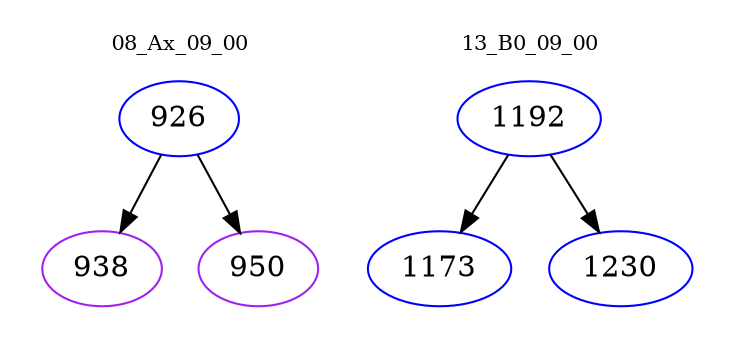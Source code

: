 digraph{
subgraph cluster_0 {
color = white
label = "08_Ax_09_00";
fontsize=10;
T0_926 [label="926", color="blue"]
T0_926 -> T0_938 [color="black"]
T0_938 [label="938", color="purple"]
T0_926 -> T0_950 [color="black"]
T0_950 [label="950", color="purple"]
}
subgraph cluster_1 {
color = white
label = "13_B0_09_00";
fontsize=10;
T1_1192 [label="1192", color="blue"]
T1_1192 -> T1_1173 [color="black"]
T1_1173 [label="1173", color="blue"]
T1_1192 -> T1_1230 [color="black"]
T1_1230 [label="1230", color="blue"]
}
}
